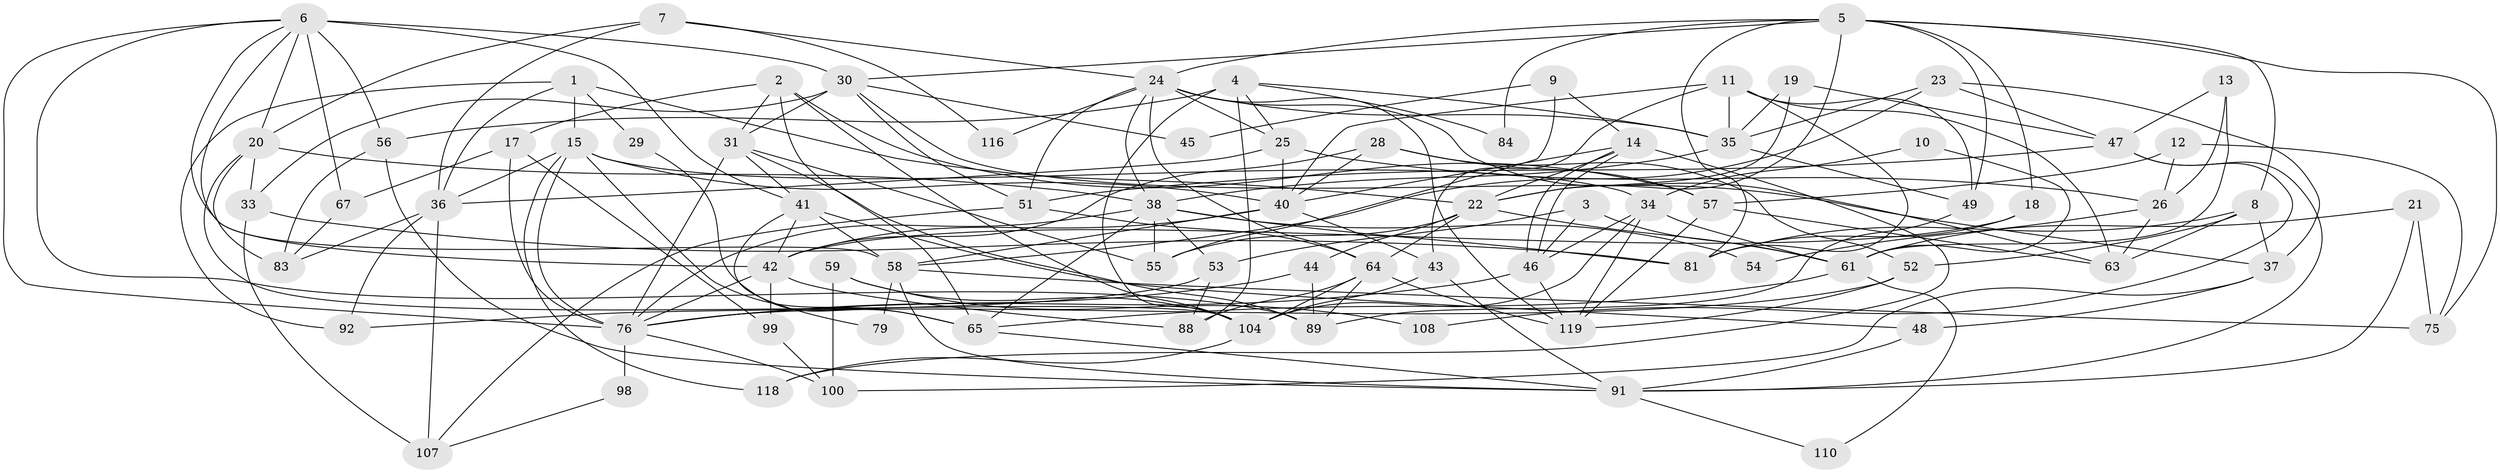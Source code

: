 // original degree distribution, {5: 0.21008403361344538, 3: 0.2773109243697479, 4: 0.29411764705882354, 2: 0.11764705882352941, 6: 0.05042016806722689, 8: 0.025210084033613446, 7: 0.01680672268907563, 10: 0.008403361344537815}
// Generated by graph-tools (version 1.1) at 2025/41/03/06/25 10:41:54]
// undirected, 79 vertices, 193 edges
graph export_dot {
graph [start="1"]
  node [color=gray90,style=filled];
  1;
  2;
  3;
  4 [super="+102"];
  5 [super="+111"];
  6 [super="+93"];
  7 [super="+109"];
  8 [super="+90"];
  9;
  10;
  11 [super="+16"];
  12;
  13;
  14 [super="+115"];
  15 [super="+94"];
  17;
  18;
  19;
  20 [super="+32"];
  21;
  22 [super="+106"];
  23;
  24 [super="+27"];
  25 [super="+60"];
  26 [super="+74"];
  28 [super="+77"];
  29;
  30 [super="+71"];
  31 [super="+72"];
  33 [super="+95"];
  34 [super="+73"];
  35;
  36 [super="+78"];
  37 [super="+87"];
  38 [super="+39"];
  40 [super="+82"];
  41 [super="+50"];
  42 [super="+68"];
  43 [super="+96"];
  44;
  45;
  46 [super="+117"];
  47 [super="+112"];
  48;
  49;
  51 [super="+97"];
  52 [super="+80"];
  53 [super="+86"];
  54;
  55;
  56 [super="+62"];
  57 [super="+66"];
  58 [super="+85"];
  59;
  61 [super="+69"];
  63;
  64 [super="+114"];
  65 [super="+70"];
  67;
  75;
  76 [super="+105"];
  79;
  81 [super="+101"];
  83;
  84;
  88;
  89;
  91 [super="+103"];
  92;
  98;
  99;
  100;
  104 [super="+113"];
  107;
  108;
  110;
  116;
  118;
  119;
  1 -- 36;
  1 -- 22;
  1 -- 29;
  1 -- 92;
  1 -- 15;
  2 -- 31;
  2 -- 17;
  2 -- 57;
  2 -- 65;
  2 -- 104;
  3 -- 46;
  3 -- 61;
  3 -- 53;
  4 -- 35;
  4 -- 56 [weight=2];
  4 -- 84;
  4 -- 25;
  4 -- 88;
  4 -- 104;
  5 -- 81;
  5 -- 75;
  5 -- 49;
  5 -- 18;
  5 -- 84;
  5 -- 22;
  5 -- 24;
  5 -- 30;
  5 -- 8;
  6 -- 30;
  6 -- 67;
  6 -- 41;
  6 -- 42;
  6 -- 76;
  6 -- 20;
  6 -- 56 [weight=2];
  6 -- 89;
  6 -- 58;
  7 -- 24;
  7 -- 20;
  7 -- 116;
  7 -- 36;
  8 -- 52;
  8 -- 81;
  8 -- 63;
  8 -- 37;
  9 -- 55;
  9 -- 14;
  9 -- 45;
  10 -- 34;
  10 -- 61;
  11 -- 35;
  11 -- 40;
  11 -- 81;
  11 -- 43;
  11 -- 49;
  11 -- 63;
  12 -- 57;
  12 -- 75;
  12 -- 26;
  13 -- 61;
  13 -- 47;
  13 -- 26;
  14 -- 46;
  14 -- 46;
  14 -- 40;
  14 -- 118;
  14 -- 22;
  15 -- 76;
  15 -- 65 [weight=2];
  15 -- 118;
  15 -- 36;
  15 -- 34;
  15 -- 40;
  17 -- 67;
  17 -- 99;
  17 -- 76;
  18 -- 42;
  18 -- 81;
  19 -- 35;
  19 -- 22;
  19 -- 47;
  20 -- 83;
  20 -- 104;
  20 -- 33;
  20 -- 38;
  21 -- 75;
  21 -- 91;
  21 -- 61;
  22 -- 44;
  22 -- 55;
  22 -- 61;
  22 -- 64;
  23 -- 58;
  23 -- 35;
  23 -- 47;
  23 -- 37;
  24 -- 35;
  24 -- 64;
  24 -- 116;
  24 -- 38;
  24 -- 51;
  24 -- 119;
  24 -- 25;
  24 -- 63;
  25 -- 26;
  25 -- 36;
  25 -- 40;
  26 -- 63;
  26 -- 54;
  28 -- 57;
  28 -- 52;
  28 -- 40;
  28 -- 42;
  29 -- 65;
  30 -- 45;
  30 -- 51;
  30 -- 33;
  30 -- 31;
  30 -- 37;
  31 -- 89;
  31 -- 76;
  31 -- 41;
  31 -- 55;
  33 -- 107;
  33 -- 81;
  34 -- 46;
  34 -- 119;
  34 -- 61;
  34 -- 104;
  35 -- 49;
  35 -- 38;
  36 -- 107;
  36 -- 83;
  36 -- 92;
  37 -- 48;
  37 -- 100;
  38 -- 65;
  38 -- 81;
  38 -- 55;
  38 -- 54;
  38 -- 76;
  38 -- 53;
  40 -- 43;
  40 -- 42;
  40 -- 58;
  41 -- 42;
  41 -- 48;
  41 -- 79;
  41 -- 58;
  42 -- 99;
  42 -- 76;
  42 -- 88;
  43 -- 104 [weight=2];
  43 -- 91;
  44 -- 89;
  44 -- 76;
  46 -- 76;
  46 -- 119;
  47 -- 91;
  47 -- 108;
  47 -- 51;
  48 -- 91;
  49 -- 89;
  51 -- 107;
  51 -- 64;
  52 -- 119;
  52 -- 76;
  53 -- 88;
  53 -- 92;
  56 -- 91;
  56 -- 83;
  57 -- 119;
  57 -- 63;
  58 -- 75;
  58 -- 91;
  58 -- 79;
  59 -- 100;
  59 -- 108;
  59 -- 104;
  61 -- 110;
  61 -- 65;
  64 -- 119;
  64 -- 88;
  64 -- 104;
  64 -- 89;
  65 -- 91;
  67 -- 83;
  76 -- 98 [weight=2];
  76 -- 100;
  91 -- 110;
  98 -- 107;
  99 -- 100;
  104 -- 118;
}
